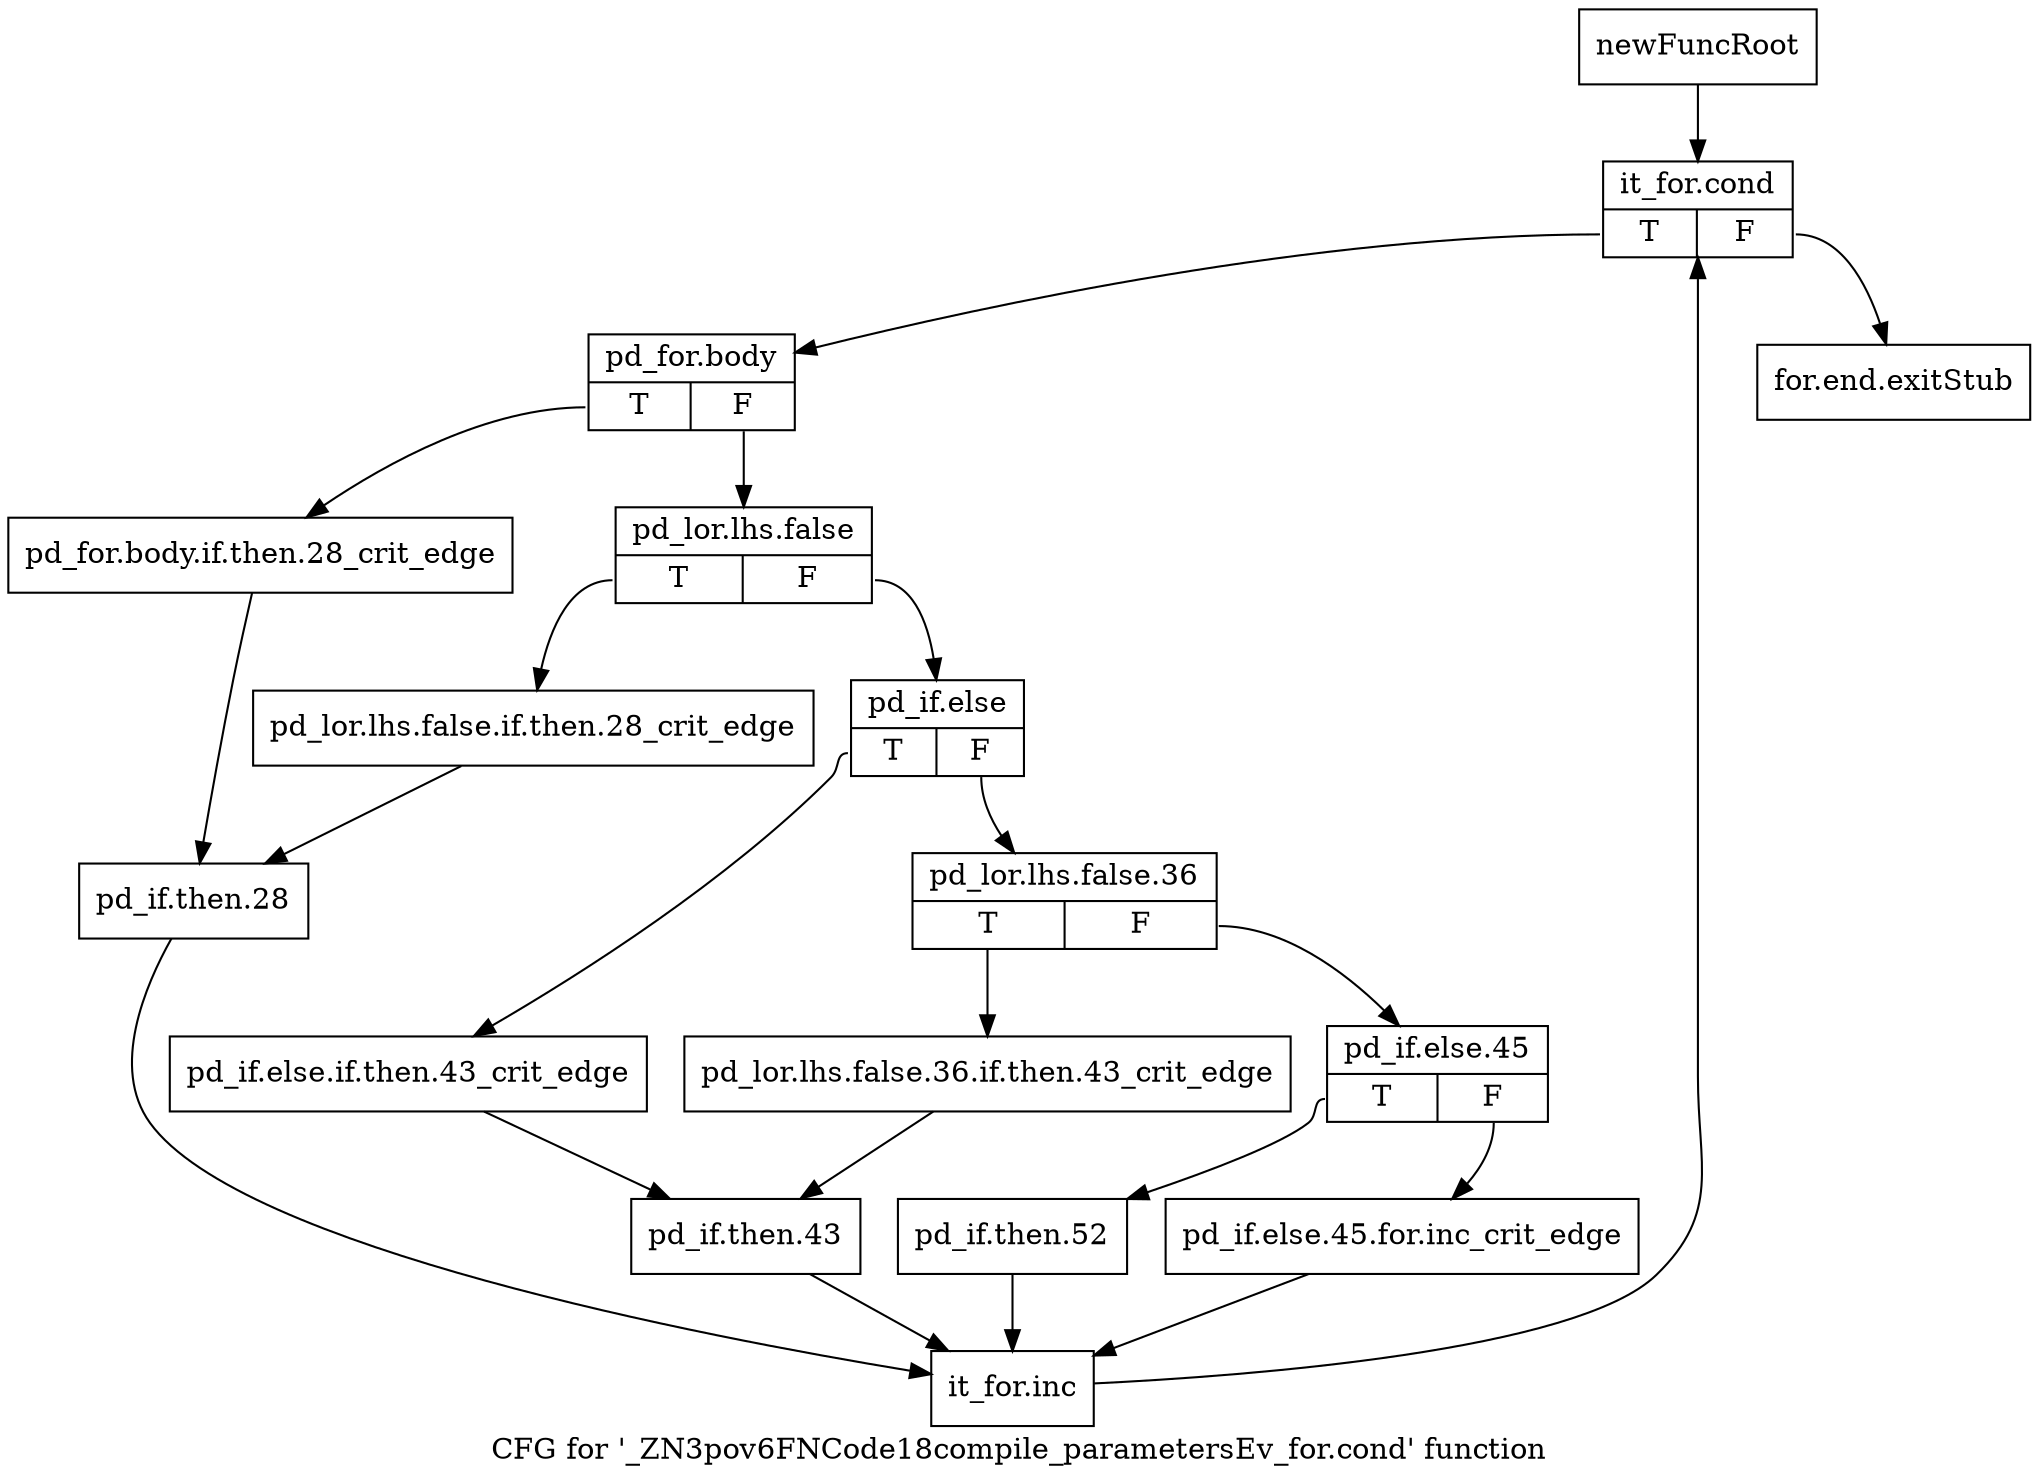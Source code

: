 digraph "CFG for '_ZN3pov6FNCode18compile_parametersEv_for.cond' function" {
	label="CFG for '_ZN3pov6FNCode18compile_parametersEv_for.cond' function";

	Node0x2419210 [shape=record,label="{newFuncRoot}"];
	Node0x2419210 -> Node0x24192b0;
	Node0x2419260 [shape=record,label="{for.end.exitStub}"];
	Node0x24192b0 [shape=record,label="{it_for.cond|{<s0>T|<s1>F}}"];
	Node0x24192b0:s0 -> Node0x2419300;
	Node0x24192b0:s1 -> Node0x2419260;
	Node0x2419300 [shape=record,label="{pd_for.body|{<s0>T|<s1>F}}"];
	Node0x2419300:s0 -> Node0x2419670;
	Node0x2419300:s1 -> Node0x2419350;
	Node0x2419350 [shape=record,label="{pd_lor.lhs.false|{<s0>T|<s1>F}}"];
	Node0x2419350:s0 -> Node0x2419620;
	Node0x2419350:s1 -> Node0x24193a0;
	Node0x24193a0 [shape=record,label="{pd_if.else|{<s0>T|<s1>F}}"];
	Node0x24193a0:s0 -> Node0x2419580;
	Node0x24193a0:s1 -> Node0x24193f0;
	Node0x24193f0 [shape=record,label="{pd_lor.lhs.false.36|{<s0>T|<s1>F}}"];
	Node0x24193f0:s0 -> Node0x2419530;
	Node0x24193f0:s1 -> Node0x2419440;
	Node0x2419440 [shape=record,label="{pd_if.else.45|{<s0>T|<s1>F}}"];
	Node0x2419440:s0 -> Node0x24194e0;
	Node0x2419440:s1 -> Node0x2419490;
	Node0x2419490 [shape=record,label="{pd_if.else.45.for.inc_crit_edge}"];
	Node0x2419490 -> Node0x2419710;
	Node0x24194e0 [shape=record,label="{pd_if.then.52}"];
	Node0x24194e0 -> Node0x2419710;
	Node0x2419530 [shape=record,label="{pd_lor.lhs.false.36.if.then.43_crit_edge}"];
	Node0x2419530 -> Node0x24195d0;
	Node0x2419580 [shape=record,label="{pd_if.else.if.then.43_crit_edge}"];
	Node0x2419580 -> Node0x24195d0;
	Node0x24195d0 [shape=record,label="{pd_if.then.43}"];
	Node0x24195d0 -> Node0x2419710;
	Node0x2419620 [shape=record,label="{pd_lor.lhs.false.if.then.28_crit_edge}"];
	Node0x2419620 -> Node0x24196c0;
	Node0x2419670 [shape=record,label="{pd_for.body.if.then.28_crit_edge}"];
	Node0x2419670 -> Node0x24196c0;
	Node0x24196c0 [shape=record,label="{pd_if.then.28}"];
	Node0x24196c0 -> Node0x2419710;
	Node0x2419710 [shape=record,label="{it_for.inc}"];
	Node0x2419710 -> Node0x24192b0;
}
